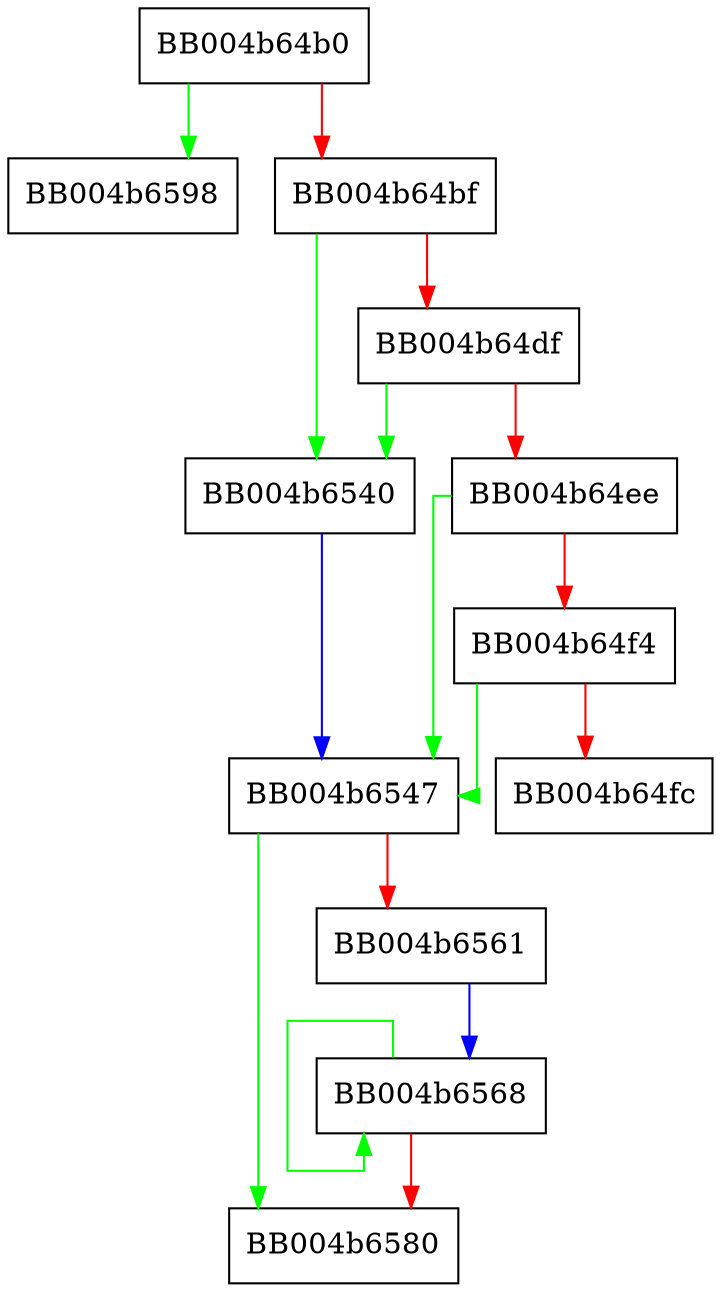 digraph ossl_quic_port_set_net_wbio {
  node [shape="box"];
  graph [splines=ortho];
  BB004b64b0 -> BB004b6598 [color="green"];
  BB004b64b0 -> BB004b64bf [color="red"];
  BB004b64bf -> BB004b6540 [color="green"];
  BB004b64bf -> BB004b64df [color="red"];
  BB004b64df -> BB004b6540 [color="green"];
  BB004b64df -> BB004b64ee [color="red"];
  BB004b64ee -> BB004b6547 [color="green"];
  BB004b64ee -> BB004b64f4 [color="red"];
  BB004b64f4 -> BB004b6547 [color="green"];
  BB004b64f4 -> BB004b64fc [color="red"];
  BB004b6540 -> BB004b6547 [color="blue"];
  BB004b6547 -> BB004b6580 [color="green"];
  BB004b6547 -> BB004b6561 [color="red"];
  BB004b6561 -> BB004b6568 [color="blue"];
  BB004b6568 -> BB004b6568 [color="green"];
  BB004b6568 -> BB004b6580 [color="red"];
}